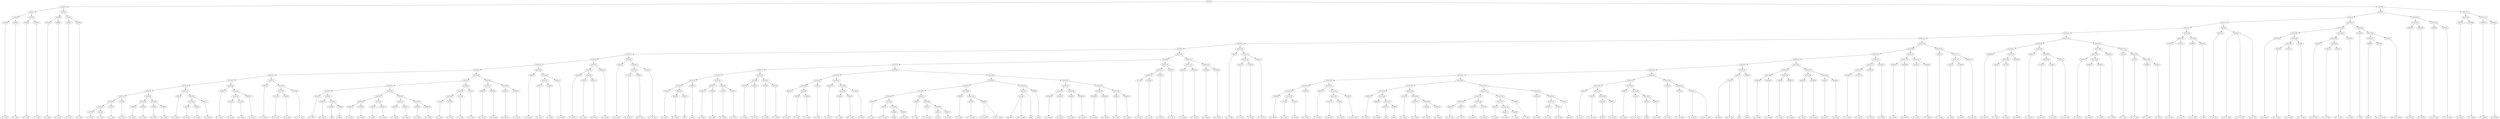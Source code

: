 digraph sample{
"L3056(0)"->"[D  G  B](0)"
"L3056(1)"->"[D  G  B](1)"
"L5252(3)"->"L3056(0)"
"L5252(3)"->"L3056(1)"
"L4595(0)"->"[D  E  B](0)"
"L3056(2)"->"[D  G  B](2)"
"L5252(4)"->"L4595(0)"
"L5252(4)"->"L3056(2)"
"L5252(2)"->"L5252(3)"
"L5252(2)"->"L5252(4)"
"L3056(3)"->"[D  G  B](3)"
"L3056(4)"->"[D  G  B](4)"
"L5252(6)"->"L3056(3)"
"L5252(6)"->"L3056(4)"
"L4595(1)"->"[D  E  B](1)"
"L3056(5)"->"[D  G  B](5)"
"L5252(7)"->"L4595(1)"
"L5252(7)"->"L3056(5)"
"L5252(5)"->"L5252(6)"
"L5252(5)"->"L5252(7)"
"L5252(1)"->"L5252(2)"
"L5252(1)"->"L5252(5)"
"L3744(0)"->"[C  E  G](0)"
"L3744(1)"->"[C  E  G](1)"
"L5252(27)"->"L3744(0)"
"L5252(27)"->"L3744(1)"
"L3744(2)"->"[C  E  G](2)"
"L5252(26)"->"L5252(27)"
"L5252(26)"->"L3744(2)"
"L3744(3)"->"[C  E  G](3)"
"L5252(25)"->"L5252(26)"
"L5252(25)"->"L3744(3)"
"L3056(6)"->"[D  G  B](6)"
"L3056(7)"->"[D  G  B](7)"
"L5252(29)"->"L3056(6)"
"L5252(29)"->"L3056(7)"
"L3056(8)"->"[D  G  B](8)"
"L3056(9)"->"[D  G  B](9)"
"L5252(30)"->"L3056(8)"
"L5252(30)"->"L3056(9)"
"L5252(28)"->"L5252(29)"
"L5252(28)"->"L5252(30)"
"L5252(24)"->"L5252(25)"
"L5252(24)"->"L5252(28)"
"L3801(0)"->"[C  D  Fis](0)"
"L4315(0)"->"[D  A  B](0)"
"L-1693(0)"->"[C  A  B](0)"
"L5252(33)"->"L4315(0)"
"L5252(33)"->"L-1693(0)"
"L3801(1)"->"[C  D  Fis](1)"
"L5252(32)"->"L5252(33)"
"L5252(32)"->"L3801(1)"
"L5252(31)"->"L3801(0)"
"L5252(31)"->"L5252(32)"
"L5252(23)"->"L5252(24)"
"L5252(23)"->"L5252(31)"
"L3056(10)"->"[D  G  B](10)"
"L1043(0)"->"[D  G  A](0)"
"L4152(0)"->"[G  A  B](0)"
"L5252(36)"->"L1043(0)"
"L5252(36)"->"L4152(0)"
"L3056(11)"->"[D  G  B](11)"
"L5252(35)"->"L5252(36)"
"L5252(35)"->"L3056(11)"
"L5252(34)"->"L3056(10)"
"L5252(34)"->"L5252(35)"
"L5252(22)"->"L5252(23)"
"L5252(22)"->"L5252(34)"
"L3801(2)"->"[C  D  Fis](2)"
"L-1672(0)"->"[D  Fis  G](0)"
"L1489(0)"->"[D  Fis  A](0)"
"L5252(39)"->"L-1672(0)"
"L5252(39)"->"L1489(0)"
"L4255(0)"->"[C  D  Fis  A](0)"
"L5252(38)"->"L5252(39)"
"L5252(38)"->"L4255(0)"
"L5252(37)"->"L3801(2)"
"L5252(37)"->"L5252(38)"
"L5252(21)"->"L5252(22)"
"L5252(21)"->"L5252(37)"
"L3353(0)"->"[E  G  B](0)"
"L3056(12)"->"[D  G  B](12)"
"L4334(0)"->"[G](0)"
"L3988(0)"->"[rest](0)"
"L5252(45)"->"L4334(0)"
"L5252(45)"->"L3988(0)"
"L5252(44)"->"L3056(12)"
"L5252(44)"->"L5252(45)"
"L5252(43)"->"L3353(0)"
"L5252(43)"->"L5252(44)"
"L3056(13)"->"[D  G  B](13)"
"L3056(14)"->"[D  G  B](14)"
"L5252(48)"->"L3056(13)"
"L5252(48)"->"L3056(14)"
"L4595(2)"->"[D  E  B](2)"
"L3056(15)"->"[D  G  B](15)"
"L5252(49)"->"L4595(2)"
"L5252(49)"->"L3056(15)"
"L5252(47)"->"L5252(48)"
"L5252(47)"->"L5252(49)"
"L3056(16)"->"[D  G  B](16)"
"L3056(17)"->"[D  G  B](17)"
"L5252(51)"->"L3056(16)"
"L5252(51)"->"L3056(17)"
"L4595(3)"->"[D  E  B](3)"
"L3056(18)"->"[D  G  B](18)"
"L5252(52)"->"L4595(3)"
"L5252(52)"->"L3056(18)"
"L5252(50)"->"L5252(51)"
"L5252(50)"->"L5252(52)"
"L5252(46)"->"L5252(47)"
"L5252(46)"->"L5252(50)"
"L5252(42)"->"L5252(43)"
"L5252(42)"->"L5252(46)"
"L3744(4)"->"[C  E  G](4)"
"L3744(5)"->"[C  E  G](5)"
"L5252(55)"->"L3744(4)"
"L5252(55)"->"L3744(5)"
"L3744(6)"->"[C  E  G](6)"
"L5252(54)"->"L5252(55)"
"L5252(54)"->"L3744(6)"
"L3744(7)"->"[C  E  G](7)"
"L5252(53)"->"L5252(54)"
"L5252(53)"->"L3744(7)"
"L5252(41)"->"L5252(42)"
"L5252(41)"->"L5252(53)"
"L3056(19)"->"[D  G  B](19)"
"L3056(20)"->"[D  G  B](20)"
"L5252(57)"->"L3056(19)"
"L5252(57)"->"L3056(20)"
"L3056(21)"->"[D  G  B](21)"
"L3056(22)"->"[D  G  B](22)"
"L5252(58)"->"L3056(21)"
"L5252(58)"->"L3056(22)"
"L5252(56)"->"L5252(57)"
"L5252(56)"->"L5252(58)"
"L5252(40)"->"L5252(41)"
"L5252(40)"->"L5252(56)"
"L5252(20)"->"L5252(21)"
"L5252(20)"->"L5252(40)"
"L3801(3)"->"[C  D  Fis](3)"
"L4315(1)"->"[D  A  B](1)"
"L-1693(1)"->"[C  A  B](1)"
"L5252(61)"->"L4315(1)"
"L5252(61)"->"L-1693(1)"
"L3801(4)"->"[C  D  Fis](4)"
"L5252(60)"->"L5252(61)"
"L5252(60)"->"L3801(4)"
"L5252(59)"->"L3801(3)"
"L5252(59)"->"L5252(60)"
"L5252(19)"->"L5252(20)"
"L5252(19)"->"L5252(59)"
"L3056(23)"->"[D  G  B](23)"
"L1043(1)"->"[D  G  A](1)"
"L4152(1)"->"[G  A  B](1)"
"L5252(64)"->"L1043(1)"
"L5252(64)"->"L4152(1)"
"L5252(63)"->"L3056(23)"
"L5252(63)"->"L5252(64)"
"L3056(24)"->"[D  G  B](24)"
"L5252(62)"->"L5252(63)"
"L5252(62)"->"L3056(24)"
"L5252(18)"->"L5252(19)"
"L5252(18)"->"L5252(62)"
"L3801(5)"->"[C  D  Fis](5)"
"L-1672(1)"->"[D  Fis  G](1)"
"L1489(1)"->"[D  Fis  A](1)"
"L5252(67)"->"L-1672(1)"
"L5252(67)"->"L1489(1)"
"L4255(1)"->"[C  D  Fis  A](1)"
"L5252(66)"->"L5252(67)"
"L5252(66)"->"L4255(1)"
"L5252(65)"->"L3801(5)"
"L5252(65)"->"L5252(66)"
"L5252(17)"->"L5252(18)"
"L5252(17)"->"L5252(65)"
"L3353(1)"->"[E  G  B](1)"
"L3056(25)"->"[D  G  B](25)"
"L4334(1)"->"[G](1)"
"L5252(75)"->"L3056(25)"
"L5252(75)"->"L4334(1)"
"L5252(74)"->"L3353(1)"
"L5252(74)"->"L5252(75)"
"L3988(1)"->"[rest](1)"
"L5252(73)"->"L5252(74)"
"L5252(73)"->"L3988(1)"
"L3353(2)"->"[E  G  B](2)"
"L3353(3)"->"[E  G  B](3)"
"L5252(77)"->"L3353(2)"
"L5252(77)"->"L3353(3)"
"L3353(4)"->"[E  G  B](4)"
"L3353(5)"->"[E  G  B](5)"
"L5252(78)"->"L3353(4)"
"L5252(78)"->"L3353(5)"
"L5252(76)"->"L5252(77)"
"L5252(76)"->"L5252(78)"
"L5252(72)"->"L5252(73)"
"L5252(72)"->"L5252(76)"
"L3353(6)"->"[E  G  B](6)"
"L3353(7)"->"[E  G  B](7)"
"L5252(80)"->"L3353(6)"
"L5252(80)"->"L3353(7)"
"L3353(8)"->"[E  G  B](8)"
"L3353(9)"->"[E  G  B](9)"
"L5252(81)"->"L3353(8)"
"L5252(81)"->"L3353(9)"
"L5252(79)"->"L5252(80)"
"L5252(79)"->"L5252(81)"
"L5252(71)"->"L5252(72)"
"L5252(71)"->"L5252(79)"
"L2082(0)"->"[C  E  A](0)"
"L5029(0)"->"[E  A  B](0)"
"L-1693(2)"->"[C  A  B](2)"
"L5252(86)"->"L5029(0)"
"L5252(86)"->"L-1693(2)"
"L5252(85)"->"L2082(0)"
"L5252(85)"->"L5252(86)"
"L2082(1)"->"[C  E  A](1)"
"L5252(84)"->"L5252(85)"
"L5252(84)"->"L2082(1)"
"L3353(10)"->"[E  G  B](10)"
"L4028(0)"->"[E  G  A](0)"
"L4204(0)"->"[Fis  G  B](0)"
"L5252(89)"->"L4028(0)"
"L5252(89)"->"L4204(0)"
"L3791(0)"->"[Dis  E](0)"
"L5252(88)"->"L5252(89)"
"L5252(88)"->"L3791(0)"
"L5252(87)"->"L3353(10)"
"L5252(87)"->"L5252(88)"
"L5252(83)"->"L5252(84)"
"L5252(83)"->"L5252(87)"
"L2082(2)"->"[C  E  A](2)"
"L5022(0)"->"[C  E  Fis  A](0)"
"L4804(0)"->"[E  B](0)"
"L4867(0)"->"[E  Fis  B](0)"
"L5252(96)"->"L4804(0)"
"L5252(96)"->"L4867(0)"
"L5252(95)"->"L5022(0)"
"L5252(95)"->"L5252(96)"
"L5252(94)"->"L2082(2)"
"L5252(94)"->"L5252(95)"
"L2082(3)"->"[C  E  A](3)"
"L5022(1)"->"[C  E  Fis  A](1)"
"L4804(1)"->"[E  B](1)"
"L4867(1)"->"[E  Fis  B](1)"
"L5252(99)"->"L4804(1)"
"L5252(99)"->"L4867(1)"
"L5252(98)"->"L5022(1)"
"L5252(98)"->"L5252(99)"
"L5252(97)"->"L2082(3)"
"L5252(97)"->"L5252(98)"
"L5252(93)"->"L5252(94)"
"L5252(93)"->"L5252(97)"
"L2082(4)"->"[C  E  A](4)"
"L5022(2)"->"[C  E  Fis  A](2)"
"L2486(0)"->"[Cis  E  Ais](0)"
"L2486(0)"->"[E  Fis  G  Ais](0)"
"L5252(101)"->"L5022(2)"
"L5252(101)"->"L2486(0)"
"L5252(100)"->"L2082(4)"
"L5252(100)"->"L5252(101)"
"L5252(92)"->"L5252(93)"
"L5252(92)"->"L5252(100)"
"L-1614(0)"->"[Dis  B](0)"
"L-1614(0)"->"[Dis  Fis  B](0)"
"L4987(0)"->"L-1614(0)"
"L4987(0)"->"[B](0)"
"L3988(2)"->"[rest](2)"
"L5252(102)"->"L4987(0)"
"L5252(102)"->"L3988(2)"
"L5252(91)"->"L5252(92)"
"L5252(91)"->"L5252(102)"
"L3056(26)"->"[D  G  B](26)"
"L3056(27)"->"[D  G  B](27)"
"L5252(105)"->"L3056(26)"
"L5252(105)"->"L3056(27)"
"L4595(4)"->"[D  E  B](4)"
"L3056(28)"->"[D  G  B](28)"
"L5252(106)"->"L4595(4)"
"L5252(106)"->"L3056(28)"
"L5252(104)"->"L5252(105)"
"L5252(104)"->"L5252(106)"
"L3056(29)"->"[D  G  B](29)"
"L3056(30)"->"[D  G  B](30)"
"L5252(108)"->"L3056(29)"
"L5252(108)"->"L3056(30)"
"L4595(5)"->"[D  E  B](5)"
"L3056(31)"->"[D  G  B](31)"
"L5252(109)"->"L4595(5)"
"L5252(109)"->"L3056(31)"
"L5252(107)"->"L5252(108)"
"L5252(107)"->"L5252(109)"
"L5252(103)"->"L5252(104)"
"L5252(103)"->"L5252(107)"
"L5252(90)"->"L5252(91)"
"L5252(90)"->"L5252(103)"
"L5252(82)"->"L5252(83)"
"L5252(82)"->"L5252(90)"
"L5252(70)"->"L5252(71)"
"L5252(70)"->"L5252(82)"
"L3744(8)"->"[C  E  G](8)"
"L3744(9)"->"[C  E  G](9)"
"L5252(112)"->"L3744(8)"
"L5252(112)"->"L3744(9)"
"L3744(10)"->"[C  E  G](10)"
"L5252(111)"->"L5252(112)"
"L5252(111)"->"L3744(10)"
"L3744(11)"->"[C  E  G](11)"
"L5252(110)"->"L5252(111)"
"L5252(110)"->"L3744(11)"
"L5252(69)"->"L5252(70)"
"L5252(69)"->"L5252(110)"
"L3056(32)"->"[D  G  B](32)"
"L3056(33)"->"[D  G  B](33)"
"L5252(114)"->"L3056(32)"
"L5252(114)"->"L3056(33)"
"L3056(34)"->"[D  G  B](34)"
"L3056(35)"->"[D  G  B](35)"
"L5252(115)"->"L3056(34)"
"L5252(115)"->"L3056(35)"
"L5252(113)"->"L5252(114)"
"L5252(113)"->"L5252(115)"
"L5252(68)"->"L5252(69)"
"L5252(68)"->"L5252(113)"
"L5252(16)"->"L5252(17)"
"L5252(16)"->"L5252(68)"
"L3801(6)"->"[C  D  Fis](6)"
"L4315(2)"->"[D  A  B](2)"
"L-1693(3)"->"[C  A  B](3)"
"L5252(118)"->"L4315(2)"
"L5252(118)"->"L-1693(3)"
"L3801(7)"->"[C  D  Fis](7)"
"L5252(117)"->"L5252(118)"
"L5252(117)"->"L3801(7)"
"L5252(116)"->"L3801(6)"
"L5252(116)"->"L5252(117)"
"L5252(15)"->"L5252(16)"
"L5252(15)"->"L5252(116)"
"L3056(36)"->"[D  G  B](36)"
"L1043(2)"->"[D  G  A](2)"
"L4152(2)"->"[G  A  B](2)"
"L5252(129)"->"L1043(2)"
"L5252(129)"->"L4152(2)"
"L5252(128)"->"L3056(36)"
"L5252(128)"->"L5252(129)"
"L3056(37)"->"[D  G  B](37)"
"L5252(127)"->"L5252(128)"
"L5252(127)"->"L3056(37)"
"L3801(8)"->"[C  D  Fis](8)"
"L-1672(2)"->"[D  Fis  G](2)"
"L1489(2)"->"[D  Fis  A](2)"
"L5252(132)"->"L-1672(2)"
"L5252(132)"->"L1489(2)"
"L4255(2)"->"[C  D  Fis  A](2)"
"L5252(131)"->"L5252(132)"
"L5252(131)"->"L4255(2)"
"L5252(130)"->"L3801(8)"
"L5252(130)"->"L5252(131)"
"L5252(126)"->"L5252(127)"
"L5252(126)"->"L5252(130)"
"L3353(11)"->"[E  G  B](11)"
"L3056(38)"->"[D  G  B](38)"
"L4334(2)"->"[G](2)"
"L3988(3)"->"[rest](3)"
"L5252(137)"->"L4334(2)"
"L5252(137)"->"L3988(3)"
"L5252(136)"->"L3056(38)"
"L5252(136)"->"L5252(137)"
"L5252(135)"->"L3353(11)"
"L5252(135)"->"L5252(136)"
"L3353(12)"->"[E  G  B](12)"
"L3353(13)"->"[E  G  B](13)"
"L3353(14)"->"[E  G  B](14)"
"L3353(15)"->"[E  G  B](15)"
"L5252(140)"->"L3353(14)"
"L5252(140)"->"L3353(15)"
"L5252(139)"->"L3353(13)"
"L5252(139)"->"L5252(140)"
"L5252(138)"->"L3353(12)"
"L5252(138)"->"L5252(139)"
"L5252(134)"->"L5252(135)"
"L5252(134)"->"L5252(138)"
"L3353(16)"->"[E  G  B](16)"
"L3353(17)"->"[E  G  B](17)"
"L5252(144)"->"L3353(16)"
"L5252(144)"->"L3353(17)"
"L3353(18)"->"[E  G  B](18)"
"L3353(19)"->"[E  G  B](19)"
"L5252(145)"->"L3353(18)"
"L5252(145)"->"L3353(19)"
"L5252(143)"->"L5252(144)"
"L5252(143)"->"L5252(145)"
"L2082(5)"->"[C  E  A](5)"
"L5029(1)"->"[E  A  B](1)"
"L-1693(4)"->"[C  A  B](4)"
"L5252(148)"->"L5029(1)"
"L5252(148)"->"L-1693(4)"
"L5252(147)"->"L2082(5)"
"L5252(147)"->"L5252(148)"
"L2082(6)"->"[C  E  A](6)"
"L5252(146)"->"L5252(147)"
"L5252(146)"->"L2082(6)"
"L5252(142)"->"L5252(143)"
"L5252(142)"->"L5252(146)"
"L3353(20)"->"[E  G  B](20)"
"L4028(1)"->"[E  G  A](1)"
"L4204(1)"->"[Fis  G  B](1)"
"L5252(151)"->"L4028(1)"
"L5252(151)"->"L4204(1)"
"L3791(1)"->"[Dis  E](1)"
"L5252(150)"->"L5252(151)"
"L5252(150)"->"L3791(1)"
"L5252(149)"->"L3353(20)"
"L5252(149)"->"L5252(150)"
"L5252(141)"->"L5252(142)"
"L5252(141)"->"L5252(149)"
"L5252(133)"->"L5252(134)"
"L5252(133)"->"L5252(141)"
"L5252(125)"->"L5252(126)"
"L5252(125)"->"L5252(133)"
"L2082(7)"->"[C  E  A](7)"
"L5022(3)"->"[C  E  Fis  A](3)"
"L4804(2)"->"[E  B](2)"
"L4867(2)"->"[E  Fis  B](2)"
"L5252(156)"->"L4804(2)"
"L5252(156)"->"L4867(2)"
"L5252(155)"->"L5022(3)"
"L5252(155)"->"L5252(156)"
"L5252(154)"->"L2082(7)"
"L5252(154)"->"L5252(155)"
"L2082(8)"->"[C  E  A](8)"
"L5022(4)"->"[C  E  Fis  A](4)"
"L4804(3)"->"[E  B](3)"
"L4867(3)"->"[E  Fis  B](3)"
"L5252(159)"->"L4804(3)"
"L5252(159)"->"L4867(3)"
"L5252(158)"->"L5022(4)"
"L5252(158)"->"L5252(159)"
"L5252(157)"->"L2082(8)"
"L5252(157)"->"L5252(158)"
"L5252(153)"->"L5252(154)"
"L5252(153)"->"L5252(157)"
"L2082(9)"->"[C  E  A](9)"
"L5022(5)"->"[C  E  Fis  A](5)"
"L2486(1)"->"[Cis  E  Ais](1)"
"L2486(1)"->"[E  Fis  G  Ais](1)"
"L5252(161)"->"L5022(5)"
"L5252(161)"->"L2486(1)"
"L5252(160)"->"L2082(9)"
"L5252(160)"->"L5252(161)"
"L5252(152)"->"L5252(153)"
"L5252(152)"->"L5252(160)"
"L5252(124)"->"L5252(125)"
"L5252(124)"->"L5252(152)"
"L-1614(1)"->"[Dis  B](1)"
"L-1614(1)"->"[Dis  Fis  B](1)"
"L4987(1)"->"L-1614(1)"
"L4987(1)"->"[B](1)"
"L3988(4)"->"[rest](4)"
"L5252(162)"->"L4987(1)"
"L5252(162)"->"L3988(4)"
"L5252(123)"->"L5252(124)"
"L5252(123)"->"L5252(162)"
"L3056(39)"->"[D  G  B](39)"
"L3056(40)"->"[D  G  B](40)"
"L5252(165)"->"L3056(39)"
"L5252(165)"->"L3056(40)"
"L4595(6)"->"[D  E  B](6)"
"L3056(41)"->"[D  G  B](41)"
"L5252(166)"->"L4595(6)"
"L5252(166)"->"L3056(41)"
"L5252(164)"->"L5252(165)"
"L5252(164)"->"L5252(166)"
"L3056(42)"->"[D  G  B](42)"
"L3056(43)"->"[D  G  B](43)"
"L5252(168)"->"L3056(42)"
"L5252(168)"->"L3056(43)"
"L4595(7)"->"[D  E  B](7)"
"L3056(44)"->"[D  G  B](44)"
"L5252(169)"->"L4595(7)"
"L5252(169)"->"L3056(44)"
"L5252(167)"->"L5252(168)"
"L5252(167)"->"L5252(169)"
"L5252(163)"->"L5252(164)"
"L5252(163)"->"L5252(167)"
"L5252(122)"->"L5252(123)"
"L5252(122)"->"L5252(163)"
"L3744(12)"->"[C  E  G](12)"
"L3744(13)"->"[C  E  G](13)"
"L5252(172)"->"L3744(12)"
"L5252(172)"->"L3744(13)"
"L3744(14)"->"[C  E  G](14)"
"L5252(171)"->"L5252(172)"
"L5252(171)"->"L3744(14)"
"L3744(15)"->"[C  E  G](15)"
"L5252(170)"->"L5252(171)"
"L5252(170)"->"L3744(15)"
"L5252(121)"->"L5252(122)"
"L5252(121)"->"L5252(170)"
"L3056(45)"->"[D  G  B](45)"
"L3056(46)"->"[D  G  B](46)"
"L5252(174)"->"L3056(45)"
"L5252(174)"->"L3056(46)"
"L3056(47)"->"[D  G  B](47)"
"L3056(48)"->"[D  G  B](48)"
"L5252(175)"->"L3056(47)"
"L5252(175)"->"L3056(48)"
"L5252(173)"->"L5252(174)"
"L5252(173)"->"L5252(175)"
"L5252(120)"->"L5252(121)"
"L5252(120)"->"L5252(173)"
"L3801(9)"->"[C  D  Fis](9)"
"L4315(3)"->"[D  A  B](3)"
"L-1693(5)"->"[C  A  B](5)"
"L5252(178)"->"L4315(3)"
"L5252(178)"->"L-1693(5)"
"L3801(10)"->"[C  D  Fis](10)"
"L5252(177)"->"L5252(178)"
"L5252(177)"->"L3801(10)"
"L5252(176)"->"L3801(9)"
"L5252(176)"->"L5252(177)"
"L5252(119)"->"L5252(120)"
"L5252(119)"->"L5252(176)"
"L5252(14)"->"L5252(15)"
"L5252(14)"->"L5252(119)"
"L3056(49)"->"[D  G  B](49)"
"L1043(3)"->"[D  G  A](3)"
"L4152(3)"->"[G  A  B](3)"
"L5252(183)"->"L1043(3)"
"L5252(183)"->"L4152(3)"
"L3056(50)"->"[D  G  B](50)"
"L5252(182)"->"L5252(183)"
"L5252(182)"->"L3056(50)"
"L5252(181)"->"L3056(49)"
"L5252(181)"->"L5252(182)"
"L3801(11)"->"[C  D  Fis](11)"
"L-1672(3)"->"[D  Fis  G](3)"
"L1489(3)"->"[D  Fis  A](3)"
"L5252(186)"->"L-1672(3)"
"L5252(186)"->"L1489(3)"
"L4255(3)"->"[C  D  Fis  A](3)"
"L5252(185)"->"L5252(186)"
"L5252(185)"->"L4255(3)"
"L5252(184)"->"L3801(11)"
"L5252(184)"->"L5252(185)"
"L5252(180)"->"L5252(181)"
"L5252(180)"->"L5252(184)"
"L3353(21)"->"[E  G  B](21)"
"L3056(51)"->"[D  G  B](51)"
"L3056(52)"->"[D  G  B](52)"
"L5252(190)"->"L3056(51)"
"L5252(190)"->"L3056(52)"
"L5252(189)"->"L3353(21)"
"L5252(189)"->"L5252(190)"
"L3056(53)"->"[D  G  B](53)"
"L5252(188)"->"L5252(189)"
"L5252(188)"->"L3056(53)"
"L2041(0)"->"[D  F  G](0)"
"L2724(0)"->"[D  F  G  B](0)"
"L4999(0)"->"[D  F  G  A](0)"
"L4145(0)"->"[D  F  B](0)"
"L5252(193)"->"L4999(0)"
"L5252(193)"->"L4145(0)"
"L5252(192)"->"L2724(0)"
"L5252(192)"->"L5252(193)"
"L5252(191)"->"L2041(0)"
"L5252(191)"->"L5252(192)"
"L5252(187)"->"L5252(188)"
"L5252(187)"->"L5252(191)"
"L5252(179)"->"L5252(180)"
"L5252(179)"->"L5252(187)"
"L5252(13)"->"L5252(14)"
"L5252(13)"->"L5252(179)"
"L3744(16)"->"[C  E  G](16)"
"L3744(17)"->"[C  E  G](17)"
"L5252(195)"->"L3744(16)"
"L5252(195)"->"L3744(17)"
"L4386(0)"->"[C  D  E  G](0)"
"L3997(0)"->"[C  E](0)"
"L5252(196)"->"L4386(0)"
"L5252(196)"->"L3997(0)"
"L5252(194)"->"L5252(195)"
"L5252(194)"->"L5252(196)"
"L5252(12)"->"L5252(13)"
"L5252(12)"->"L5252(194)"
"L4857(0)"->"[C  Dis  G](0)"
"L4941(0)"->"[C  D  Dis  G](0)"
"L4941(0)"->"[C  D  Dis  G](1)"
"L4941(0)"->"[C  Dis  G](1)"
"L5026(0)"->"L4857(0)"
"L5026(0)"->"L4941(0)"
"L5252(11)"->"L5252(12)"
"L5252(11)"->"L5026(0)"
"L3056(54)"->"[D  G  B](54)"
"L2467(0)"->"[D  G  A  B](0)"
"L2467(1)"->"[D  G  A  B](1)"
"L5252(201)"->"L2467(0)"
"L5252(201)"->"L2467(1)"
"L3076(0)"->"[D  E  G  B](0)"
"L5252(200)"->"L5252(201)"
"L5252(200)"->"L3076(0)"
"L5252(199)"->"L3056(54)"
"L5252(199)"->"L5252(200)"
"L3425(0)"->"[C  D  G  B](0)"
"L2467(2)"->"[D  G  A  B](2)"
"L3076(1)"->"[D  E  G  B](1)"
"L5252(204)"->"L2467(2)"
"L5252(204)"->"L3076(1)"
"L5252(203)"->"L3425(0)"
"L5252(203)"->"L5252(204)"
"L1543(0)"->"[C  D  B](0)"
"L5252(202)"->"L5252(203)"
"L5252(202)"->"L1543(0)"
"L5252(198)"->"L5252(199)"
"L5252(198)"->"L5252(202)"
"L2316(0)"->"[G  B](0)"
"L3988(5)"->"[rest](5)"
"L3258(0)"->"[Cis  Dis  G  Ais](0)"
"L5252(207)"->"L3988(5)"
"L5252(207)"->"L3258(0)"
"L3258(1)"->"[Cis  Dis  G  Ais](1)"
"L5252(206)"->"L5252(207)"
"L5252(206)"->"L3258(1)"
"L5252(205)"->"L2316(0)"
"L5252(205)"->"L5252(206)"
"L5252(197)"->"L5252(198)"
"L5252(197)"->"L5252(205)"
"L5252(10)"->"L5252(11)"
"L5252(10)"->"L5252(197)"
"L3056(55)"->"[D  G  B](55)"
"L3056(56)"->"[D  G  B](56)"
"L5252(209)"->"L3056(55)"
"L5252(209)"->"L3056(56)"
"L2366(0)"->"[C  D  Fis  B](0)"
"L4255(4)"->"[C  D  Fis  A](4)"
"L5252(210)"->"L2366(0)"
"L5252(210)"->"L4255(4)"
"L5252(208)"->"L5252(209)"
"L5252(208)"->"L5252(210)"
"L5252(9)"->"L5252(10)"
"L5252(9)"->"L5252(208)"
"L3056(57)"->"[D  G  B](57)"
"L3056(58)"->"[D  G  B](58)"
"L5252(212)"->"L3056(57)"
"L5252(212)"->"L3056(58)"
"L3056(59)"->"[D  G  B](59)"
"L3056(60)"->"[D  G  B](60)"
"L5252(213)"->"L3056(59)"
"L5252(213)"->"L3056(60)"
"L5252(211)"->"L5252(212)"
"L5252(211)"->"L5252(213)"
"L5252(8)"->"L5252(9)"
"L5252(8)"->"L5252(211)"
"L5252(0)"->"L5252(1)"
"L5252(0)"->"L5252(8)"
{rank = min; "L5252(0)"}
{rank = same; "L5252(1)"; "L5252(8)";}
{rank = same; "L5252(2)"; "L5252(5)"; "L5252(9)"; "L5252(211)";}
{rank = same; "L5252(3)"; "L5252(4)"; "L5252(6)"; "L5252(7)"; "L5252(10)"; "L5252(208)"; "L5252(212)"; "L5252(213)";}
{rank = same; "L3056(0)"; "L3056(1)"; "L4595(0)"; "L3056(2)"; "L3056(3)"; "L3056(4)"; "L4595(1)"; "L3056(5)"; "L5252(11)"; "L5252(197)"; "L5252(209)"; "L5252(210)"; "L3056(57)"; "L3056(58)"; "L3056(59)"; "L3056(60)";}
{rank = same; "L5252(12)"; "L5026(0)"; "L5252(198)"; "L5252(205)"; "L3056(55)"; "L3056(56)"; "L2366(0)"; "L4255(4)";}
{rank = same; "L5252(13)"; "L5252(194)"; "L4857(0)"; "L4941(0)"; "L5252(199)"; "L5252(202)"; "L2316(0)"; "L5252(206)";}
{rank = same; "L5252(14)"; "L5252(179)"; "L5252(195)"; "L5252(196)"; "L3056(54)"; "L5252(200)"; "L5252(203)"; "L1543(0)"; "L5252(207)"; "L3258(1)";}
{rank = same; "L5252(15)"; "L5252(119)"; "L5252(180)"; "L5252(187)"; "L3744(16)"; "L3744(17)"; "L4386(0)"; "L3997(0)"; "L5252(201)"; "L3076(0)"; "L3425(0)"; "L5252(204)"; "L3988(5)"; "L3258(0)";}
{rank = same; "L5252(16)"; "L5252(116)"; "L5252(120)"; "L5252(176)"; "L5252(181)"; "L5252(184)"; "L5252(188)"; "L5252(191)"; "L2467(0)"; "L2467(1)"; "L2467(2)"; "L3076(1)";}
{rank = same; "L5252(17)"; "L5252(68)"; "L3801(6)"; "L5252(117)"; "L5252(121)"; "L5252(173)"; "L3801(9)"; "L5252(177)"; "L3056(49)"; "L5252(182)"; "L3801(11)"; "L5252(185)"; "L5252(189)"; "L3056(53)"; "L2041(0)"; "L5252(192)";}
{rank = same; "L5252(18)"; "L5252(65)"; "L5252(69)"; "L5252(113)"; "L5252(118)"; "L3801(7)"; "L5252(122)"; "L5252(170)"; "L5252(174)"; "L5252(175)"; "L5252(178)"; "L3801(10)"; "L5252(183)"; "L3056(50)"; "L5252(186)"; "L4255(3)"; "L3353(21)"; "L5252(190)"; "L2724(0)"; "L5252(193)";}
{rank = same; "L5252(19)"; "L5252(62)"; "L3801(5)"; "L5252(66)"; "L5252(70)"; "L5252(110)"; "L5252(114)"; "L5252(115)"; "L4315(2)"; "L-1693(3)"; "L5252(123)"; "L5252(163)"; "L5252(171)"; "L3744(15)"; "L3056(45)"; "L3056(46)"; "L3056(47)"; "L3056(48)"; "L4315(3)"; "L-1693(5)"; "L1043(3)"; "L4152(3)"; "L-1672(3)"; "L1489(3)"; "L3056(51)"; "L3056(52)"; "L4999(0)"; "L4145(0)";}
{rank = same; "L5252(20)"; "L5252(59)"; "L5252(63)"; "L3056(24)"; "L5252(67)"; "L4255(1)"; "L5252(71)"; "L5252(82)"; "L5252(111)"; "L3744(11)"; "L3056(32)"; "L3056(33)"; "L3056(34)"; "L3056(35)"; "L5252(124)"; "L5252(162)"; "L5252(164)"; "L5252(167)"; "L5252(172)"; "L3744(14)";}
{rank = same; "L5252(21)"; "L5252(40)"; "L3801(3)"; "L5252(60)"; "L3056(23)"; "L5252(64)"; "L-1672(1)"; "L1489(1)"; "L5252(72)"; "L5252(79)"; "L5252(83)"; "L5252(90)"; "L5252(112)"; "L3744(10)"; "L5252(125)"; "L5252(152)"; "L4987(1)"; "L3988(4)"; "L5252(165)"; "L5252(166)"; "L5252(168)"; "L5252(169)"; "L3744(12)"; "L3744(13)";}
{rank = same; "L5252(22)"; "L5252(37)"; "L5252(41)"; "L5252(56)"; "L5252(61)"; "L3801(4)"; "L1043(1)"; "L4152(1)"; "L5252(73)"; "L5252(76)"; "L5252(80)"; "L5252(81)"; "L5252(84)"; "L5252(87)"; "L5252(91)"; "L5252(103)"; "L3744(8)"; "L3744(9)"; "L5252(126)"; "L5252(133)"; "L5252(153)"; "L5252(160)"; "L-1614(1)"; "L3056(39)"; "L3056(40)"; "L4595(6)"; "L3056(41)"; "L3056(42)"; "L3056(43)"; "L4595(7)"; "L3056(44)";}
{rank = same; "L5252(23)"; "L5252(34)"; "L3801(2)"; "L5252(38)"; "L5252(42)"; "L5252(53)"; "L5252(57)"; "L5252(58)"; "L4315(1)"; "L-1693(1)"; "L5252(74)"; "L3988(1)"; "L5252(77)"; "L5252(78)"; "L3353(6)"; "L3353(7)"; "L3353(8)"; "L3353(9)"; "L5252(85)"; "L2082(1)"; "L3353(10)"; "L5252(88)"; "L5252(92)"; "L5252(102)"; "L5252(104)"; "L5252(107)"; "L5252(127)"; "L5252(130)"; "L5252(134)"; "L5252(141)"; "L5252(154)"; "L5252(157)"; "L2082(9)"; "L5252(161)";}
{rank = same; "L5252(24)"; "L5252(31)"; "L3056(10)"; "L5252(35)"; "L5252(39)"; "L4255(0)"; "L5252(43)"; "L5252(46)"; "L5252(54)"; "L3744(7)"; "L3056(19)"; "L3056(20)"; "L3056(21)"; "L3056(22)"; "L3353(1)"; "L5252(75)"; "L3353(2)"; "L3353(3)"; "L3353(4)"; "L3353(5)"; "L2082(0)"; "L5252(86)"; "L5252(89)"; "L3791(0)"; "L5252(93)"; "L5252(100)"; "L4987(0)"; "L3988(2)"; "L5252(105)"; "L5252(106)"; "L5252(108)"; "L5252(109)"; "L5252(128)"; "L3056(37)"; "L3801(8)"; "L5252(131)"; "L5252(135)"; "L5252(138)"; "L5252(142)"; "L5252(149)"; "L2082(7)"; "L5252(155)"; "L2082(8)"; "L5252(158)"; "L5022(5)"; "L2486(1)";}
{rank = same; "L5252(25)"; "L5252(28)"; "L3801(0)"; "L5252(32)"; "L5252(36)"; "L3056(11)"; "L-1672(0)"; "L1489(0)"; "L3353(0)"; "L5252(44)"; "L5252(47)"; "L5252(50)"; "L5252(55)"; "L3744(6)"; "L3056(25)"; "L4334(1)"; "L5029(0)"; "L-1693(2)"; "L4028(0)"; "L4204(0)"; "L5252(94)"; "L5252(97)"; "L2082(4)"; "L5252(101)"; "L-1614(0)"; "L3056(26)"; "L3056(27)"; "L4595(4)"; "L3056(28)"; "L3056(29)"; "L3056(30)"; "L4595(5)"; "L3056(31)"; "L3056(36)"; "L5252(129)"; "L5252(132)"; "L4255(2)"; "L3353(11)"; "L5252(136)"; "L3353(12)"; "L5252(139)"; "L5252(143)"; "L5252(146)"; "L3353(20)"; "L5252(150)"; "L5022(3)"; "L5252(156)"; "L5022(4)"; "L5252(159)";}
{rank = same; "L5252(26)"; "L3744(3)"; "L5252(29)"; "L5252(30)"; "L5252(33)"; "L3801(1)"; "L1043(0)"; "L4152(0)"; "L3056(12)"; "L5252(45)"; "L5252(48)"; "L5252(49)"; "L5252(51)"; "L5252(52)"; "L3744(4)"; "L3744(5)"; "L2082(2)"; "L5252(95)"; "L2082(3)"; "L5252(98)"; "L5022(2)"; "L2486(0)"; "L1043(2)"; "L4152(2)"; "L-1672(2)"; "L1489(2)"; "L3056(38)"; "L5252(137)"; "L3353(13)"; "L5252(140)"; "L5252(144)"; "L5252(145)"; "L5252(147)"; "L2082(6)"; "L5252(151)"; "L3791(1)"; "L4804(2)"; "L4867(2)"; "L4804(3)"; "L4867(3)";}
{rank = same; "L5252(27)"; "L3744(2)"; "L3056(6)"; "L3056(7)"; "L3056(8)"; "L3056(9)"; "L4315(0)"; "L-1693(0)"; "L4334(0)"; "L3988(0)"; "L3056(13)"; "L3056(14)"; "L4595(2)"; "L3056(15)"; "L3056(16)"; "L3056(17)"; "L4595(3)"; "L3056(18)"; "L5022(0)"; "L5252(96)"; "L5022(1)"; "L5252(99)"; "L4334(2)"; "L3988(3)"; "L3353(14)"; "L3353(15)"; "L3353(16)"; "L3353(17)"; "L3353(18)"; "L3353(19)"; "L2082(5)"; "L5252(148)"; "L4028(1)"; "L4204(1)";}
{rank = same; "L3744(0)"; "L3744(1)"; "L4804(0)"; "L4867(0)"; "L4804(1)"; "L4867(1)"; "L5029(1)"; "L-1693(4)";}
{rank = max; "[B](0)"; "[B](1)"; "[C  A  B](0)"; "[C  A  B](1)"; "[C  A  B](2)"; "[C  A  B](3)"; "[C  A  B](4)"; "[C  A  B](5)"; "[C  D  B](0)"; "[C  D  Dis  G](0)"; "[C  D  Dis  G](1)"; "[C  D  E  G](0)"; "[C  D  Fis  A](0)"; "[C  D  Fis  A](1)"; "[C  D  Fis  A](2)"; "[C  D  Fis  A](3)"; "[C  D  Fis  A](4)"; "[C  D  Fis  B](0)"; "[C  D  Fis](0)"; "[C  D  Fis](1)"; "[C  D  Fis](10)"; "[C  D  Fis](11)"; "[C  D  Fis](2)"; "[C  D  Fis](3)"; "[C  D  Fis](4)"; "[C  D  Fis](5)"; "[C  D  Fis](6)"; "[C  D  Fis](7)"; "[C  D  Fis](8)"; "[C  D  Fis](9)"; "[C  D  G  B](0)"; "[C  Dis  G](0)"; "[C  Dis  G](1)"; "[C  E  A](0)"; "[C  E  A](1)"; "[C  E  A](2)"; "[C  E  A](3)"; "[C  E  A](4)"; "[C  E  A](5)"; "[C  E  A](6)"; "[C  E  A](7)"; "[C  E  A](8)"; "[C  E  A](9)"; "[C  E  Fis  A](0)"; "[C  E  Fis  A](1)"; "[C  E  Fis  A](2)"; "[C  E  Fis  A](3)"; "[C  E  Fis  A](4)"; "[C  E  Fis  A](5)"; "[C  E  G](0)"; "[C  E  G](1)"; "[C  E  G](10)"; "[C  E  G](11)"; "[C  E  G](12)"; "[C  E  G](13)"; "[C  E  G](14)"; "[C  E  G](15)"; "[C  E  G](16)"; "[C  E  G](17)"; "[C  E  G](2)"; "[C  E  G](3)"; "[C  E  G](4)"; "[C  E  G](5)"; "[C  E  G](6)"; "[C  E  G](7)"; "[C  E  G](8)"; "[C  E  G](9)"; "[C  E](0)"; "[Cis  Dis  G  Ais](0)"; "[Cis  Dis  G  Ais](1)"; "[Cis  E  Ais](0)"; "[Cis  E  Ais](1)"; "[D  A  B](0)"; "[D  A  B](1)"; "[D  A  B](2)"; "[D  A  B](3)"; "[D  E  B](0)"; "[D  E  B](1)"; "[D  E  B](2)"; "[D  E  B](3)"; "[D  E  B](4)"; "[D  E  B](5)"; "[D  E  B](6)"; "[D  E  B](7)"; "[D  E  G  B](0)"; "[D  E  G  B](1)"; "[D  F  B](0)"; "[D  F  G  A](0)"; "[D  F  G  B](0)"; "[D  F  G](0)"; "[D  Fis  A](0)"; "[D  Fis  A](1)"; "[D  Fis  A](2)"; "[D  Fis  A](3)"; "[D  Fis  G](0)"; "[D  Fis  G](1)"; "[D  Fis  G](2)"; "[D  Fis  G](3)"; "[D  G  A  B](0)"; "[D  G  A  B](1)"; "[D  G  A  B](2)"; "[D  G  A](0)"; "[D  G  A](1)"; "[D  G  A](2)"; "[D  G  A](3)"; "[D  G  B](0)"; "[D  G  B](1)"; "[D  G  B](10)"; "[D  G  B](11)"; "[D  G  B](12)"; "[D  G  B](13)"; "[D  G  B](14)"; "[D  G  B](15)"; "[D  G  B](16)"; "[D  G  B](17)"; "[D  G  B](18)"; "[D  G  B](19)"; "[D  G  B](2)"; "[D  G  B](20)"; "[D  G  B](21)"; "[D  G  B](22)"; "[D  G  B](23)"; "[D  G  B](24)"; "[D  G  B](25)"; "[D  G  B](26)"; "[D  G  B](27)"; "[D  G  B](28)"; "[D  G  B](29)"; "[D  G  B](3)"; "[D  G  B](30)"; "[D  G  B](31)"; "[D  G  B](32)"; "[D  G  B](33)"; "[D  G  B](34)"; "[D  G  B](35)"; "[D  G  B](36)"; "[D  G  B](37)"; "[D  G  B](38)"; "[D  G  B](39)"; "[D  G  B](4)"; "[D  G  B](40)"; "[D  G  B](41)"; "[D  G  B](42)"; "[D  G  B](43)"; "[D  G  B](44)"; "[D  G  B](45)"; "[D  G  B](46)"; "[D  G  B](47)"; "[D  G  B](48)"; "[D  G  B](49)"; "[D  G  B](5)"; "[D  G  B](50)"; "[D  G  B](51)"; "[D  G  B](52)"; "[D  G  B](53)"; "[D  G  B](54)"; "[D  G  B](55)"; "[D  G  B](56)"; "[D  G  B](57)"; "[D  G  B](58)"; "[D  G  B](59)"; "[D  G  B](6)"; "[D  G  B](60)"; "[D  G  B](7)"; "[D  G  B](8)"; "[D  G  B](9)"; "[Dis  B](0)"; "[Dis  B](1)"; "[Dis  E](0)"; "[Dis  E](1)"; "[Dis  Fis  B](0)"; "[Dis  Fis  B](1)"; "[E  A  B](0)"; "[E  A  B](1)"; "[E  B](0)"; "[E  B](1)"; "[E  B](2)"; "[E  B](3)"; "[E  Fis  B](0)"; "[E  Fis  B](1)"; "[E  Fis  B](2)"; "[E  Fis  B](3)"; "[E  Fis  G  Ais](0)"; "[E  Fis  G  Ais](1)"; "[E  G  A](0)"; "[E  G  A](1)"; "[E  G  B](0)"; "[E  G  B](1)"; "[E  G  B](10)"; "[E  G  B](11)"; "[E  G  B](12)"; "[E  G  B](13)"; "[E  G  B](14)"; "[E  G  B](15)"; "[E  G  B](16)"; "[E  G  B](17)"; "[E  G  B](18)"; "[E  G  B](19)"; "[E  G  B](2)"; "[E  G  B](20)"; "[E  G  B](21)"; "[E  G  B](3)"; "[E  G  B](4)"; "[E  G  B](5)"; "[E  G  B](6)"; "[E  G  B](7)"; "[E  G  B](8)"; "[E  G  B](9)"; "[Fis  G  B](0)"; "[Fis  G  B](1)"; "[G  A  B](0)"; "[G  A  B](1)"; "[G  A  B](2)"; "[G  A  B](3)"; "[G  B](0)"; "[G](0)"; "[G](1)"; "[G](2)"; "[rest](0)"; "[rest](1)"; "[rest](2)"; "[rest](3)"; "[rest](4)"; "[rest](5)";}
}